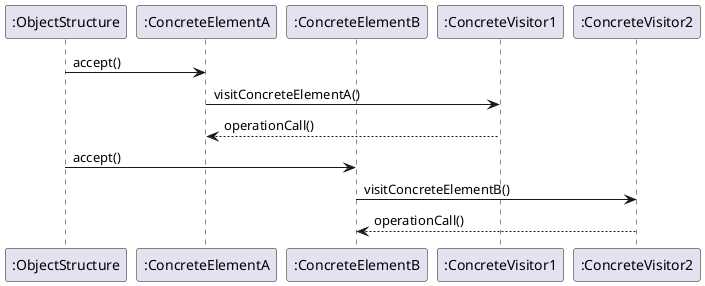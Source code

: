 @startuml
participant ":ObjectStructure" as o
participant ":ConcreteElementA" as ca
participant ":ConcreteElementB" as cb
participant ":ConcreteVisitor1" as v1
participant ":ConcreteVisitor2" as v2

o -> ca : accept()
ca -> v1 : visitConcreteElementA()
v1 --> ca : operationCall()

o -> cb : accept()
cb -> v2 : visitConcreteElementB()
v2 --> cb : operationCall()

@enduml
